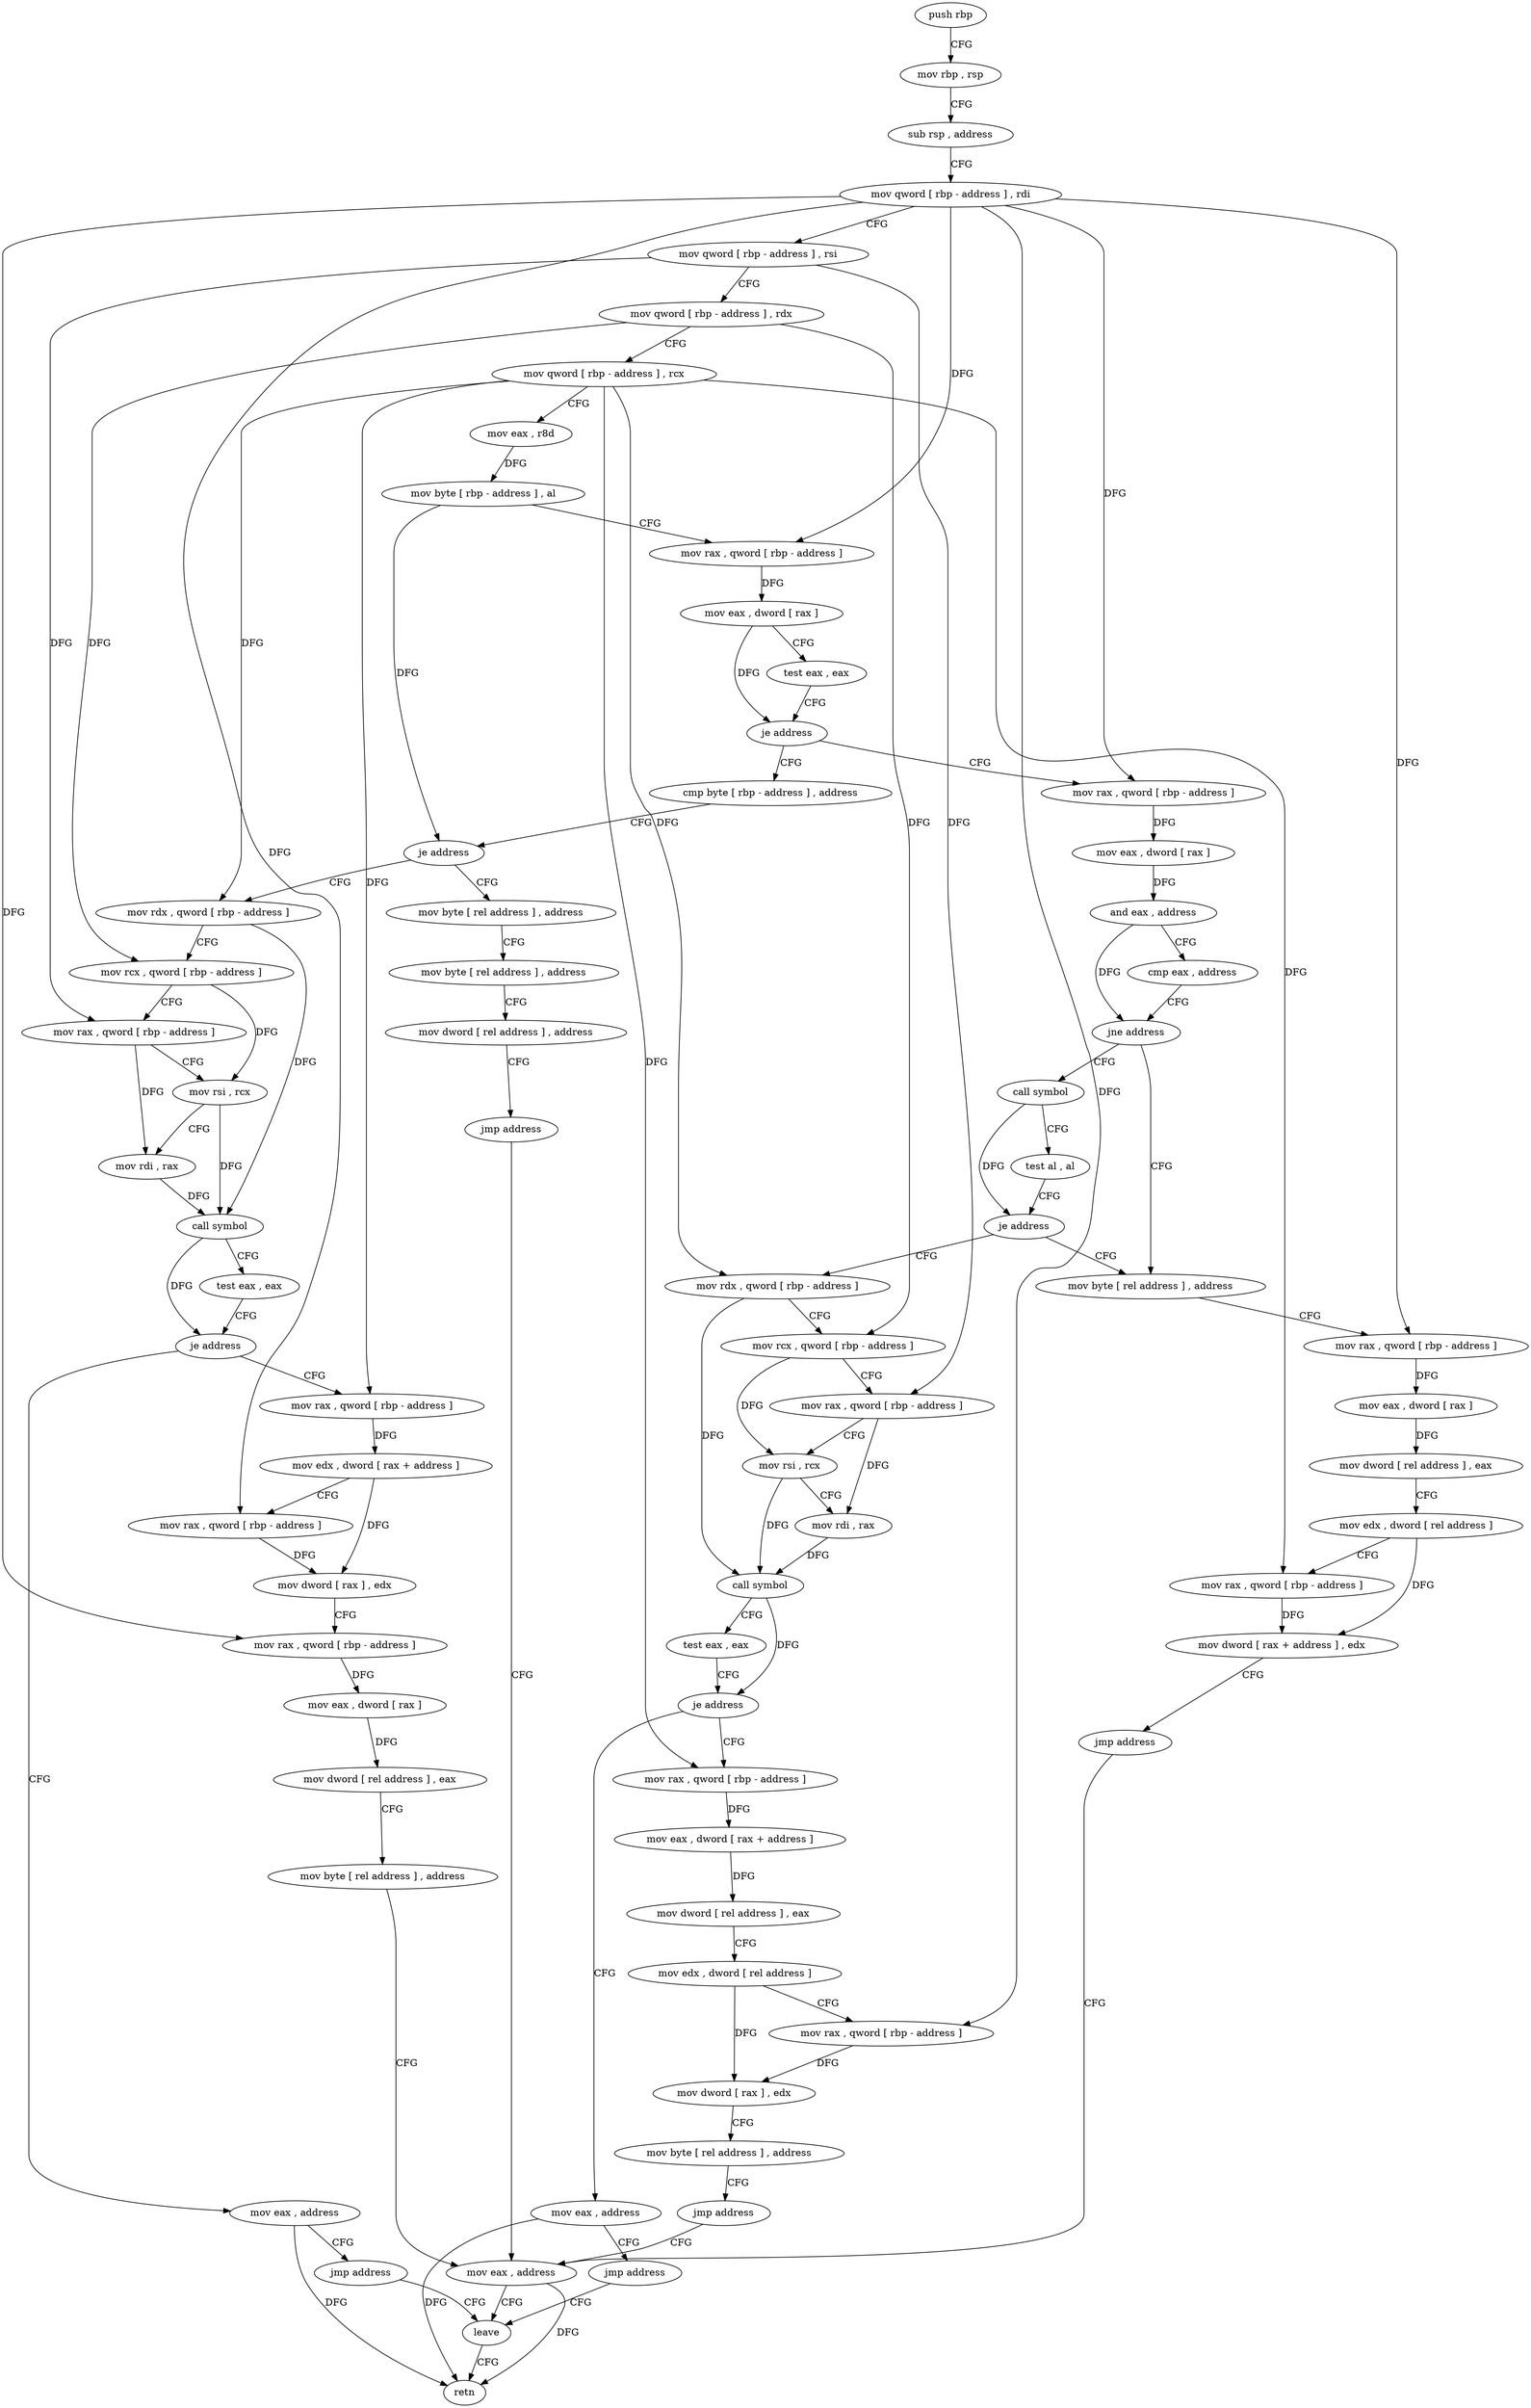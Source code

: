digraph "func" {
"4240420" [label = "push rbp" ]
"4240421" [label = "mov rbp , rsp" ]
"4240424" [label = "sub rsp , address" ]
"4240428" [label = "mov qword [ rbp - address ] , rdi" ]
"4240432" [label = "mov qword [ rbp - address ] , rsi" ]
"4240436" [label = "mov qword [ rbp - address ] , rdx" ]
"4240440" [label = "mov qword [ rbp - address ] , rcx" ]
"4240444" [label = "mov eax , r8d" ]
"4240447" [label = "mov byte [ rbp - address ] , al" ]
"4240450" [label = "mov rax , qword [ rbp - address ]" ]
"4240454" [label = "mov eax , dword [ rax ]" ]
"4240456" [label = "test eax , eax" ]
"4240458" [label = "je address" ]
"4240599" [label = "cmp byte [ rbp - address ] , address" ]
"4240464" [label = "mov rax , qword [ rbp - address ]" ]
"4240603" [label = "je address" ]
"4240631" [label = "mov rdx , qword [ rbp - address ]" ]
"4240605" [label = "mov byte [ rel address ] , address" ]
"4240468" [label = "mov eax , dword [ rax ]" ]
"4240470" [label = "and eax , address" ]
"4240475" [label = "cmp eax , address" ]
"4240480" [label = "jne address" ]
"4240565" [label = "mov byte [ rel address ] , address" ]
"4240482" [label = "call symbol" ]
"4240635" [label = "mov rcx , qword [ rbp - address ]" ]
"4240639" [label = "mov rax , qword [ rbp - address ]" ]
"4240643" [label = "mov rsi , rcx" ]
"4240646" [label = "mov rdi , rax" ]
"4240649" [label = "call symbol" ]
"4240654" [label = "test eax , eax" ]
"4240656" [label = "je address" ]
"4240665" [label = "mov rax , qword [ rbp - address ]" ]
"4240658" [label = "mov eax , address" ]
"4240612" [label = "mov byte [ rel address ] , address" ]
"4240619" [label = "mov dword [ rel address ] , address" ]
"4240629" [label = "jmp address" ]
"4240697" [label = "mov eax , address" ]
"4240572" [label = "mov rax , qword [ rbp - address ]" ]
"4240576" [label = "mov eax , dword [ rax ]" ]
"4240578" [label = "mov dword [ rel address ] , eax" ]
"4240584" [label = "mov edx , dword [ rel address ]" ]
"4240590" [label = "mov rax , qword [ rbp - address ]" ]
"4240594" [label = "mov dword [ rax + address ] , edx" ]
"4240597" [label = "jmp address" ]
"4240487" [label = "test al , al" ]
"4240489" [label = "je address" ]
"4240491" [label = "mov rdx , qword [ rbp - address ]" ]
"4240669" [label = "mov edx , dword [ rax + address ]" ]
"4240672" [label = "mov rax , qword [ rbp - address ]" ]
"4240676" [label = "mov dword [ rax ] , edx" ]
"4240678" [label = "mov rax , qword [ rbp - address ]" ]
"4240682" [label = "mov eax , dword [ rax ]" ]
"4240684" [label = "mov dword [ rel address ] , eax" ]
"4240690" [label = "mov byte [ rel address ] , address" ]
"4240663" [label = "jmp address" ]
"4240702" [label = "leave" ]
"4240495" [label = "mov rcx , qword [ rbp - address ]" ]
"4240499" [label = "mov rax , qword [ rbp - address ]" ]
"4240503" [label = "mov rsi , rcx" ]
"4240506" [label = "mov rdi , rax" ]
"4240509" [label = "call symbol" ]
"4240514" [label = "test eax , eax" ]
"4240516" [label = "je address" ]
"4240528" [label = "mov rax , qword [ rbp - address ]" ]
"4240518" [label = "mov eax , address" ]
"4240703" [label = "retn" ]
"4240532" [label = "mov eax , dword [ rax + address ]" ]
"4240535" [label = "mov dword [ rel address ] , eax" ]
"4240541" [label = "mov edx , dword [ rel address ]" ]
"4240547" [label = "mov rax , qword [ rbp - address ]" ]
"4240551" [label = "mov dword [ rax ] , edx" ]
"4240553" [label = "mov byte [ rel address ] , address" ]
"4240560" [label = "jmp address" ]
"4240523" [label = "jmp address" ]
"4240420" -> "4240421" [ label = "CFG" ]
"4240421" -> "4240424" [ label = "CFG" ]
"4240424" -> "4240428" [ label = "CFG" ]
"4240428" -> "4240432" [ label = "CFG" ]
"4240428" -> "4240450" [ label = "DFG" ]
"4240428" -> "4240464" [ label = "DFG" ]
"4240428" -> "4240572" [ label = "DFG" ]
"4240428" -> "4240672" [ label = "DFG" ]
"4240428" -> "4240678" [ label = "DFG" ]
"4240428" -> "4240547" [ label = "DFG" ]
"4240432" -> "4240436" [ label = "CFG" ]
"4240432" -> "4240639" [ label = "DFG" ]
"4240432" -> "4240499" [ label = "DFG" ]
"4240436" -> "4240440" [ label = "CFG" ]
"4240436" -> "4240635" [ label = "DFG" ]
"4240436" -> "4240495" [ label = "DFG" ]
"4240440" -> "4240444" [ label = "CFG" ]
"4240440" -> "4240631" [ label = "DFG" ]
"4240440" -> "4240590" [ label = "DFG" ]
"4240440" -> "4240665" [ label = "DFG" ]
"4240440" -> "4240491" [ label = "DFG" ]
"4240440" -> "4240528" [ label = "DFG" ]
"4240444" -> "4240447" [ label = "DFG" ]
"4240447" -> "4240450" [ label = "CFG" ]
"4240447" -> "4240603" [ label = "DFG" ]
"4240450" -> "4240454" [ label = "DFG" ]
"4240454" -> "4240456" [ label = "CFG" ]
"4240454" -> "4240458" [ label = "DFG" ]
"4240456" -> "4240458" [ label = "CFG" ]
"4240458" -> "4240599" [ label = "CFG" ]
"4240458" -> "4240464" [ label = "CFG" ]
"4240599" -> "4240603" [ label = "CFG" ]
"4240464" -> "4240468" [ label = "DFG" ]
"4240603" -> "4240631" [ label = "CFG" ]
"4240603" -> "4240605" [ label = "CFG" ]
"4240631" -> "4240635" [ label = "CFG" ]
"4240631" -> "4240649" [ label = "DFG" ]
"4240605" -> "4240612" [ label = "CFG" ]
"4240468" -> "4240470" [ label = "DFG" ]
"4240470" -> "4240475" [ label = "CFG" ]
"4240470" -> "4240480" [ label = "DFG" ]
"4240475" -> "4240480" [ label = "CFG" ]
"4240480" -> "4240565" [ label = "CFG" ]
"4240480" -> "4240482" [ label = "CFG" ]
"4240565" -> "4240572" [ label = "CFG" ]
"4240482" -> "4240487" [ label = "CFG" ]
"4240482" -> "4240489" [ label = "DFG" ]
"4240635" -> "4240639" [ label = "CFG" ]
"4240635" -> "4240643" [ label = "DFG" ]
"4240639" -> "4240643" [ label = "CFG" ]
"4240639" -> "4240646" [ label = "DFG" ]
"4240643" -> "4240646" [ label = "CFG" ]
"4240643" -> "4240649" [ label = "DFG" ]
"4240646" -> "4240649" [ label = "DFG" ]
"4240649" -> "4240654" [ label = "CFG" ]
"4240649" -> "4240656" [ label = "DFG" ]
"4240654" -> "4240656" [ label = "CFG" ]
"4240656" -> "4240665" [ label = "CFG" ]
"4240656" -> "4240658" [ label = "CFG" ]
"4240665" -> "4240669" [ label = "DFG" ]
"4240658" -> "4240663" [ label = "CFG" ]
"4240658" -> "4240703" [ label = "DFG" ]
"4240612" -> "4240619" [ label = "CFG" ]
"4240619" -> "4240629" [ label = "CFG" ]
"4240629" -> "4240697" [ label = "CFG" ]
"4240697" -> "4240702" [ label = "CFG" ]
"4240697" -> "4240703" [ label = "DFG" ]
"4240572" -> "4240576" [ label = "DFG" ]
"4240576" -> "4240578" [ label = "DFG" ]
"4240578" -> "4240584" [ label = "CFG" ]
"4240584" -> "4240590" [ label = "CFG" ]
"4240584" -> "4240594" [ label = "DFG" ]
"4240590" -> "4240594" [ label = "DFG" ]
"4240594" -> "4240597" [ label = "CFG" ]
"4240597" -> "4240697" [ label = "CFG" ]
"4240487" -> "4240489" [ label = "CFG" ]
"4240489" -> "4240565" [ label = "CFG" ]
"4240489" -> "4240491" [ label = "CFG" ]
"4240491" -> "4240495" [ label = "CFG" ]
"4240491" -> "4240509" [ label = "DFG" ]
"4240669" -> "4240672" [ label = "CFG" ]
"4240669" -> "4240676" [ label = "DFG" ]
"4240672" -> "4240676" [ label = "DFG" ]
"4240676" -> "4240678" [ label = "CFG" ]
"4240678" -> "4240682" [ label = "DFG" ]
"4240682" -> "4240684" [ label = "DFG" ]
"4240684" -> "4240690" [ label = "CFG" ]
"4240690" -> "4240697" [ label = "CFG" ]
"4240663" -> "4240702" [ label = "CFG" ]
"4240702" -> "4240703" [ label = "CFG" ]
"4240495" -> "4240499" [ label = "CFG" ]
"4240495" -> "4240503" [ label = "DFG" ]
"4240499" -> "4240503" [ label = "CFG" ]
"4240499" -> "4240506" [ label = "DFG" ]
"4240503" -> "4240506" [ label = "CFG" ]
"4240503" -> "4240509" [ label = "DFG" ]
"4240506" -> "4240509" [ label = "DFG" ]
"4240509" -> "4240514" [ label = "CFG" ]
"4240509" -> "4240516" [ label = "DFG" ]
"4240514" -> "4240516" [ label = "CFG" ]
"4240516" -> "4240528" [ label = "CFG" ]
"4240516" -> "4240518" [ label = "CFG" ]
"4240528" -> "4240532" [ label = "DFG" ]
"4240518" -> "4240523" [ label = "CFG" ]
"4240518" -> "4240703" [ label = "DFG" ]
"4240532" -> "4240535" [ label = "DFG" ]
"4240535" -> "4240541" [ label = "CFG" ]
"4240541" -> "4240547" [ label = "CFG" ]
"4240541" -> "4240551" [ label = "DFG" ]
"4240547" -> "4240551" [ label = "DFG" ]
"4240551" -> "4240553" [ label = "CFG" ]
"4240553" -> "4240560" [ label = "CFG" ]
"4240560" -> "4240697" [ label = "CFG" ]
"4240523" -> "4240702" [ label = "CFG" ]
}
